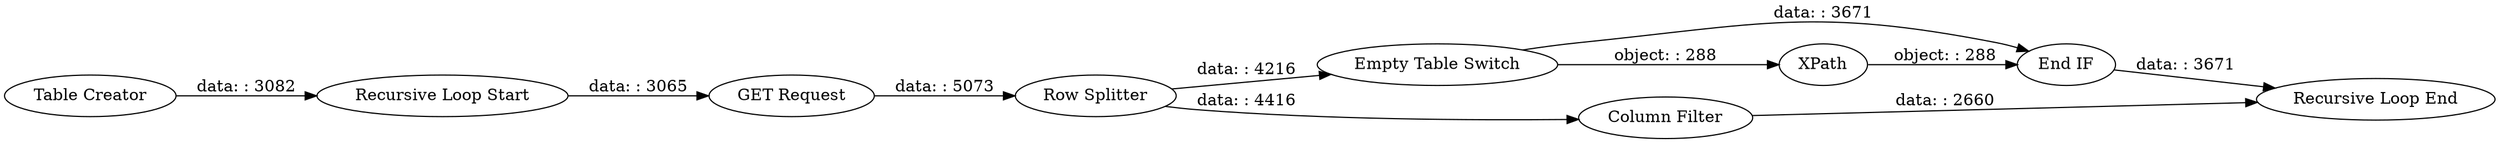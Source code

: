 digraph {
	"2225593643172906370_25" [label="Table Creator"]
	"2225593643172906370_20" [label="Row Splitter"]
	"2225593643172906370_19" [label="GET Request"]
	"2225593643172906370_21" [label="Recursive Loop End"]
	"2225593643172906370_18" [label="Recursive Loop Start"]
	"2225593643172906370_23" [label="Empty Table Switch"]
	"2225593643172906370_24" [label="End IF"]
	"2225593643172906370_16" [label=XPath]
	"2225593643172906370_22" [label="Column Filter"]
	"2225593643172906370_19" -> "2225593643172906370_20" [label="data: : 5073"]
	"2225593643172906370_23" -> "2225593643172906370_16" [label="object: : 288"]
	"2225593643172906370_16" -> "2225593643172906370_24" [label="object: : 288"]
	"2225593643172906370_24" -> "2225593643172906370_21" [label="data: : 3671"]
	"2225593643172906370_25" -> "2225593643172906370_18" [label="data: : 3082"]
	"2225593643172906370_20" -> "2225593643172906370_22" [label="data: : 4416"]
	"2225593643172906370_18" -> "2225593643172906370_19" [label="data: : 3065"]
	"2225593643172906370_23" -> "2225593643172906370_24" [label="data: : 3671"]
	"2225593643172906370_22" -> "2225593643172906370_21" [label="data: : 2660"]
	"2225593643172906370_20" -> "2225593643172906370_23" [label="data: : 4216"]
	rankdir=LR
}
